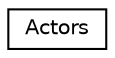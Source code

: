 digraph "Graphical Class Hierarchy"
{
 // LATEX_PDF_SIZE
  edge [fontname="Helvetica",fontsize="10",labelfontname="Helvetica",labelfontsize="10"];
  node [fontname="Helvetica",fontsize="10",shape=record];
  rankdir="LR";
  Node0 [label="Actors",height=0.2,width=0.4,color="black", fillcolor="white", style="filled",URL="$classActors.html",tooltip=" "];
}
